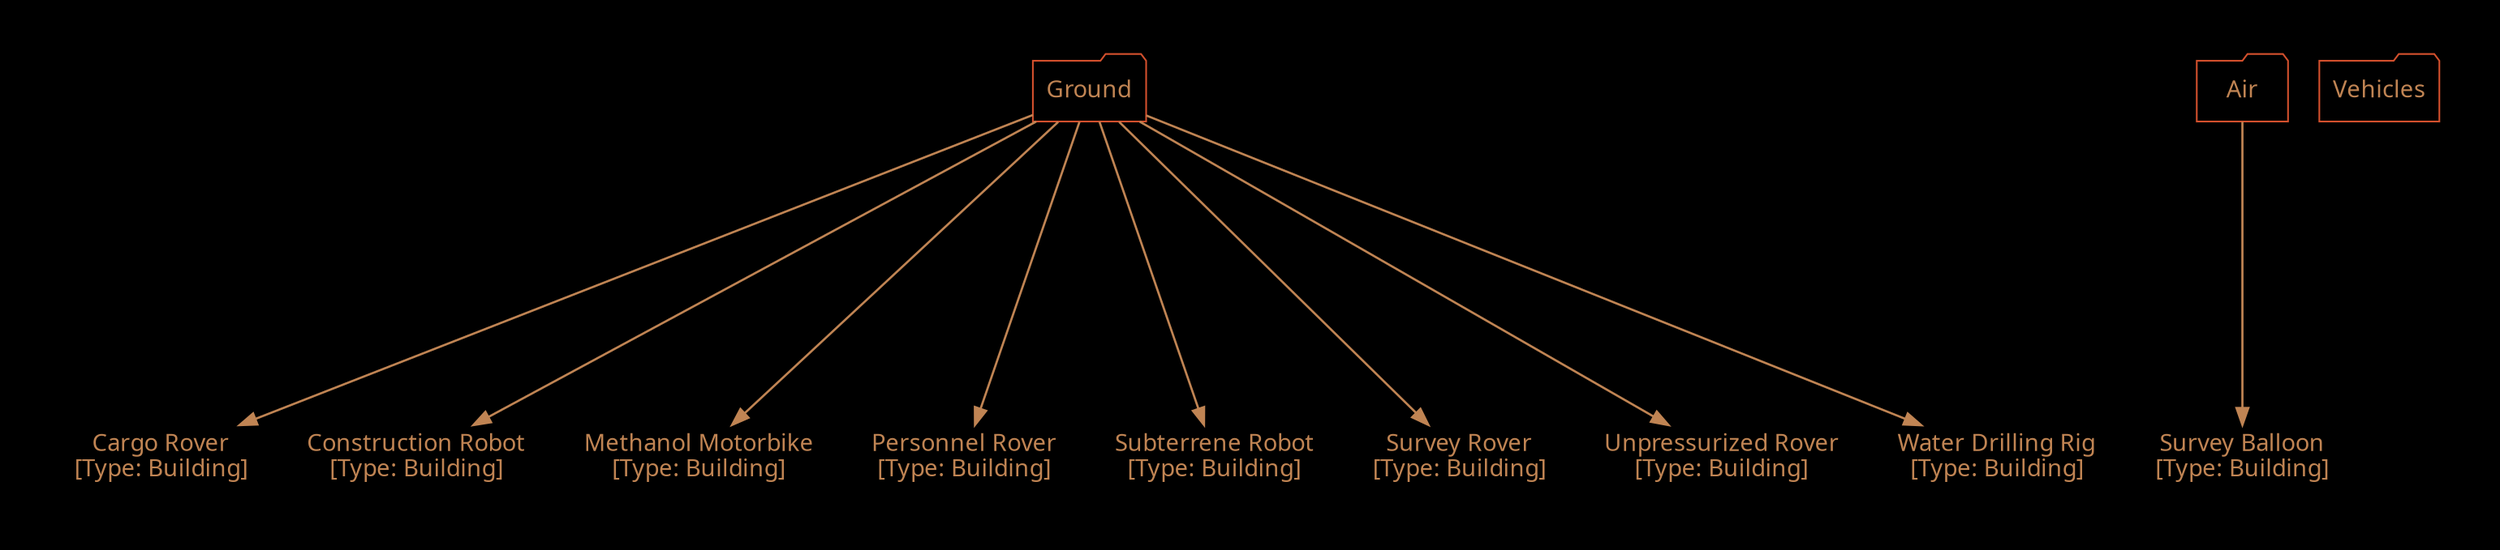 /*
  This is part of the Avaneya Project Crew Handbook.
  Copyright (C) 2010, 2011, 2012
    Kshatra Corp.
  See the file License for copying conditions.
  
  To manually compile:
      $ sudo aptitude install graphviz
      $ twopi -Tpdf Units_User_Basic_Vehicles.twopi.gv -o Units_User_Basic_Vehicles.pdf
*/

digraph Units_User_Basic_Vehicles
{
    // Graph attributes...
	bgcolor="black";
	margin="0";
	ratio="auto";
    ranksep="2.5";
    pad="0.5,0.5";
    compound="true";
    overlap="vpsc";
    root="Vehicles";

	// Node attributes...
	node[color="#d3502dff"];
	node[fillcolor="gray10"];
    node[fontcolor="#c08453ff"];
    node[fontname="Ubuntu"];
    node[shape="none"]
	
	// Edge attributes...
	edge[color="#c08453ff"];
	edge[penwidth="1.3"];

    // Units...
    "Cargo Rover"[label="Cargo Rover\n[Type: Building]"];
    "Construction Robot"[label="Construction Robot\n[Type: Building]"];
    "Methanol Motorbike"[label="Methanol Motorbike\n[Type: Building]"];
    "Personnel Rover"[label="Personnel Rover\n[Type: Building]"];
    "Subterrene Robot"[label="Subterrene Robot\n[Type: Building]"];
    "Survey Balloon"[label="Survey Balloon\n[Type: Building]"];
    "Survey Rover"[label="Survey Rover\n[Type: Building]"];
    "Unpressurized Rover"[label="Unpressurized Rover\n[Type: Building]"];
    "Water Drilling Rig"[label="Water Drilling Rig\n[Type: Building]"];
    
    // Relations...
    "Vehicles"[shape="folder"];
        "Air"[shape="folder"];
            "Air" -> "Survey Balloon";
        "Ground"[shape="folder"];
            "Ground" -> "Cargo Rover";
            "Ground" -> "Construction Robot";
            "Ground" -> "Methanol Motorbike";
            "Ground" -> "Personnel Rover";
            "Ground" -> "Subterrene Robot";
            "Ground" -> "Survey Rover";
            "Ground" -> "Unpressurized Rover";
            "Ground" -> "Water Drilling Rig";
}

